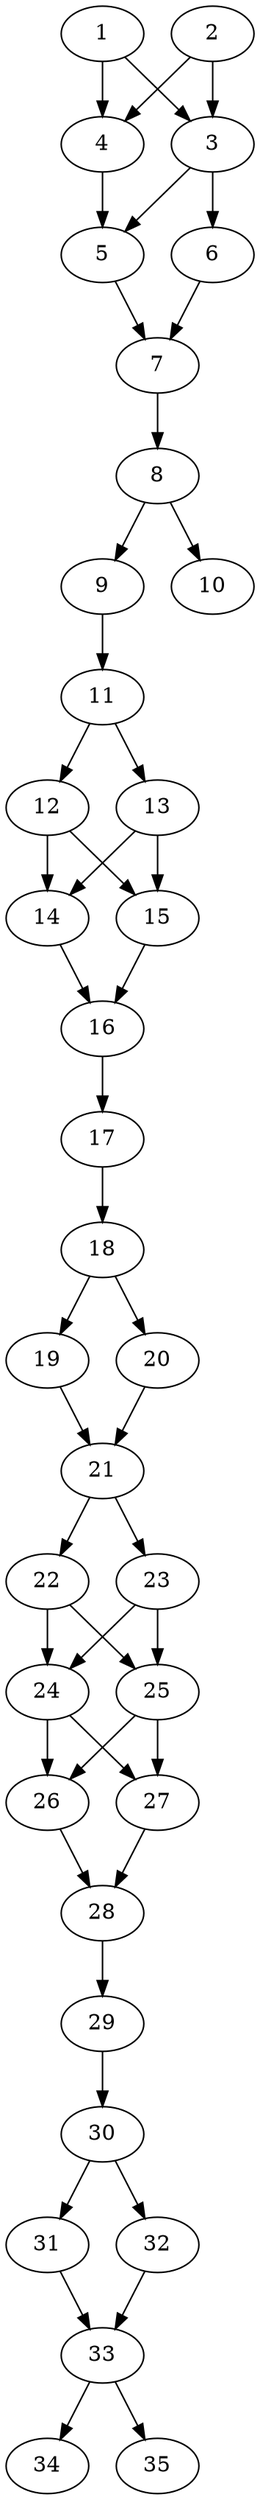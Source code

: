 // DAG automatically generated by daggen at Thu Oct  3 14:05:36 2019
// ./daggen --dot -n 35 --ccr 0.5 --fat 0.3 --regular 0.9 --density 0.9 --mindata 5242880 --maxdata 52428800 
digraph G {
  1 [size="27342848", alpha="0.02", expect_size="13671424"] 
  1 -> 3 [size ="13671424"]
  1 -> 4 [size ="13671424"]
  2 [size="38221824", alpha="0.13", expect_size="19110912"] 
  2 -> 3 [size ="19110912"]
  2 -> 4 [size ="19110912"]
  3 [size="28813312", alpha="0.07", expect_size="14406656"] 
  3 -> 5 [size ="14406656"]
  3 -> 6 [size ="14406656"]
  4 [size="23554048", alpha="0.10", expect_size="11777024"] 
  4 -> 5 [size ="11777024"]
  5 [size="29870080", alpha="0.17", expect_size="14935040"] 
  5 -> 7 [size ="14935040"]
  6 [size="27170816", alpha="0.00", expect_size="13585408"] 
  6 -> 7 [size ="13585408"]
  7 [size="49469440", alpha="0.10", expect_size="24734720"] 
  7 -> 8 [size ="24734720"]
  8 [size="86157312", alpha="0.07", expect_size="43078656"] 
  8 -> 9 [size ="43078656"]
  8 -> 10 [size ="43078656"]
  9 [size="61290496", alpha="0.15", expect_size="30645248"] 
  9 -> 11 [size ="30645248"]
  10 [size="66060288", alpha="0.19", expect_size="33030144"] 
  11 [size="58210304", alpha="0.18", expect_size="29105152"] 
  11 -> 12 [size ="29105152"]
  11 -> 13 [size ="29105152"]
  12 [size="69502976", alpha="0.07", expect_size="34751488"] 
  12 -> 14 [size ="34751488"]
  12 -> 15 [size ="34751488"]
  13 [size="35477504", alpha="0.06", expect_size="17738752"] 
  13 -> 14 [size ="17738752"]
  13 -> 15 [size ="17738752"]
  14 [size="66873344", alpha="0.02", expect_size="33436672"] 
  14 -> 16 [size ="33436672"]
  15 [size="20936704", alpha="0.09", expect_size="10468352"] 
  15 -> 16 [size ="10468352"]
  16 [size="101681152", alpha="0.11", expect_size="50840576"] 
  16 -> 17 [size ="50840576"]
  17 [size="102371328", alpha="0.01", expect_size="51185664"] 
  17 -> 18 [size ="51185664"]
  18 [size="56025088", alpha="0.11", expect_size="28012544"] 
  18 -> 19 [size ="28012544"]
  18 -> 20 [size ="28012544"]
  19 [size="87314432", alpha="0.09", expect_size="43657216"] 
  19 -> 21 [size ="43657216"]
  20 [size="64004096", alpha="0.01", expect_size="32002048"] 
  20 -> 21 [size ="32002048"]
  21 [size="60583936", alpha="0.17", expect_size="30291968"] 
  21 -> 22 [size ="30291968"]
  21 -> 23 [size ="30291968"]
  22 [size="51187712", alpha="0.19", expect_size="25593856"] 
  22 -> 24 [size ="25593856"]
  22 -> 25 [size ="25593856"]
  23 [size="84142080", alpha="0.04", expect_size="42071040"] 
  23 -> 24 [size ="42071040"]
  23 -> 25 [size ="42071040"]
  24 [size="17745920", alpha="0.13", expect_size="8872960"] 
  24 -> 26 [size ="8872960"]
  24 -> 27 [size ="8872960"]
  25 [size="26728448", alpha="0.05", expect_size="13364224"] 
  25 -> 26 [size ="13364224"]
  25 -> 27 [size ="13364224"]
  26 [size="71057408", alpha="0.01", expect_size="35528704"] 
  26 -> 28 [size ="35528704"]
  27 [size="26937344", alpha="0.06", expect_size="13468672"] 
  27 -> 28 [size ="13468672"]
  28 [size="31219712", alpha="0.06", expect_size="15609856"] 
  28 -> 29 [size ="15609856"]
  29 [size="83001344", alpha="0.17", expect_size="41500672"] 
  29 -> 30 [size ="41500672"]
  30 [size="31664128", alpha="0.20", expect_size="15832064"] 
  30 -> 31 [size ="15832064"]
  30 -> 32 [size ="15832064"]
  31 [size="38141952", alpha="0.13", expect_size="19070976"] 
  31 -> 33 [size ="19070976"]
  32 [size="24920064", alpha="0.18", expect_size="12460032"] 
  32 -> 33 [size ="12460032"]
  33 [size="19736576", alpha="0.09", expect_size="9868288"] 
  33 -> 34 [size ="9868288"]
  33 -> 35 [size ="9868288"]
  34 [size="40919040", alpha="0.12", expect_size="20459520"] 
  35 [size="101535744", alpha="0.17", expect_size="50767872"] 
}
